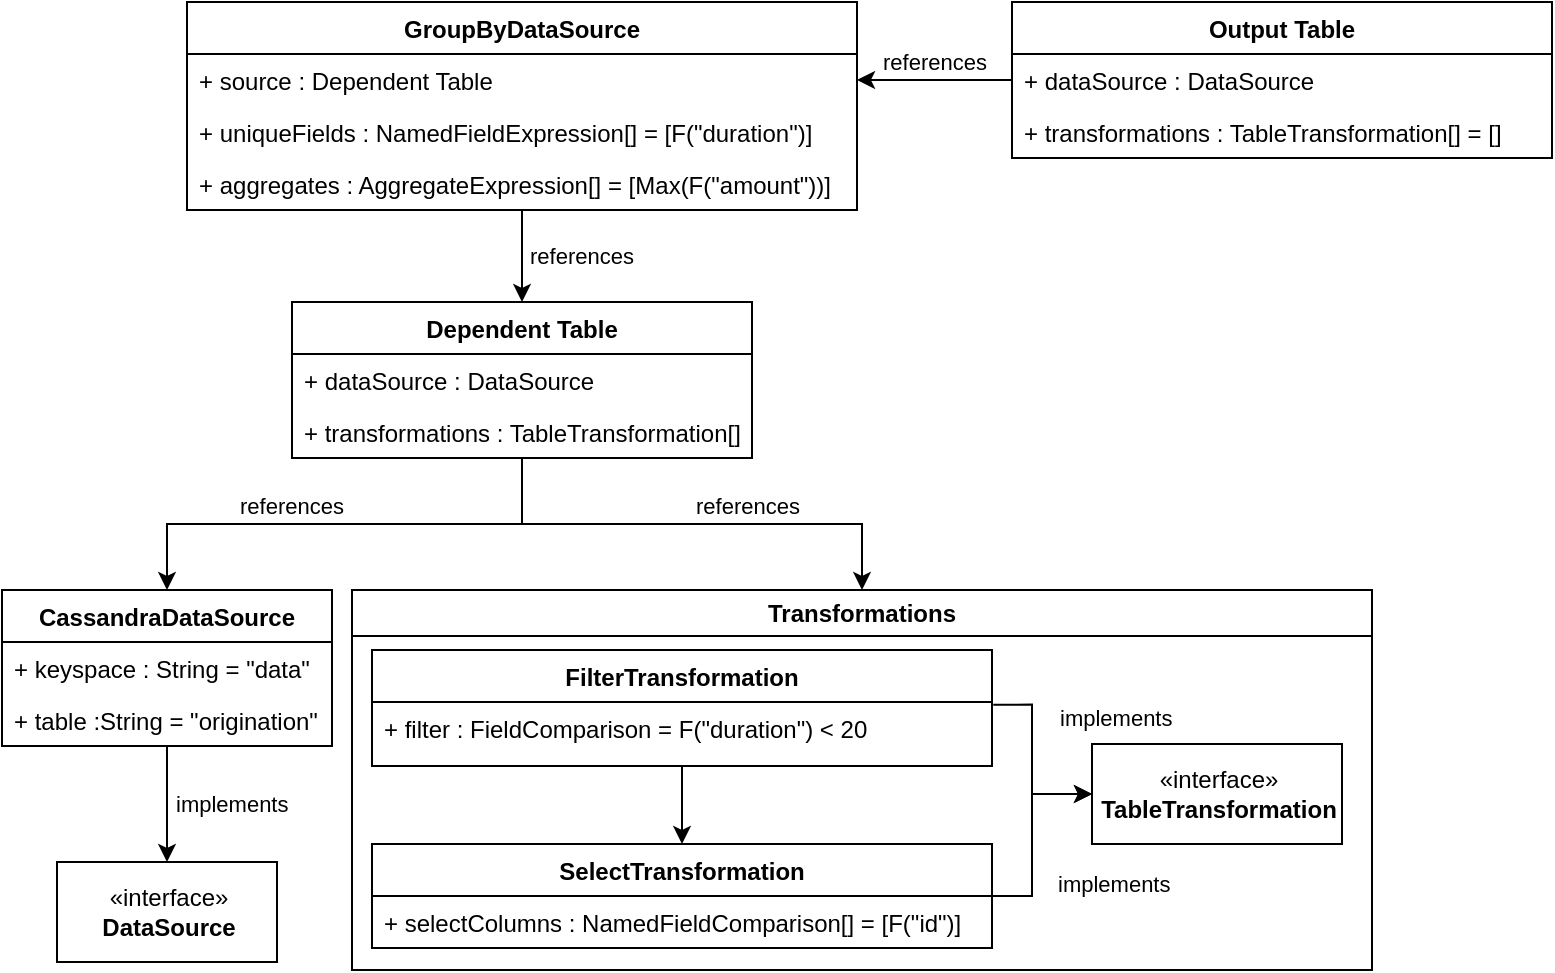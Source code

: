 <mxfile version="21.1.2" type="device">
  <diagram name="Page-1" id="KBbJDJjWDzGwug0KF9Dm">
    <mxGraphModel dx="2237" dy="2012" grid="1" gridSize="10" guides="1" tooltips="1" connect="1" arrows="1" fold="1" page="1" pageScale="1" pageWidth="827" pageHeight="1169" math="0" shadow="0">
      <root>
        <mxCell id="0" />
        <mxCell id="1" parent="0" />
        <mxCell id="lyB78FKVTqBPmmSMDDMU-1" value="references" style="edgeStyle=orthogonalEdgeStyle;rounded=0;orthogonalLoop=1;jettySize=auto;html=1;exitX=0.5;exitY=0;exitDx=0;exitDy=0;labelPosition=right;verticalLabelPosition=top;align=left;verticalAlign=bottom;endArrow=none;endFill=0;startArrow=classic;startFill=1;" parent="1" source="lyB78FKVTqBPmmSMDDMU-2" target="lyB78FKVTqBPmmSMDDMU-17" edge="1">
          <mxGeometry relative="1" as="geometry" />
        </mxCell>
        <mxCell id="lyB78FKVTqBPmmSMDDMU-2" value="Transformations" style="swimlane;whiteSpace=wrap;html=1;" parent="1" vertex="1">
          <mxGeometry x="100" y="54" width="510" height="190" as="geometry" />
        </mxCell>
        <mxCell id="lyB78FKVTqBPmmSMDDMU-3" value="«interface»&lt;br&gt;&lt;b&gt;TableTransformation&lt;/b&gt;" style="html=1;" parent="lyB78FKVTqBPmmSMDDMU-2" vertex="1">
          <mxGeometry x="370" y="77" width="125" height="50" as="geometry" />
        </mxCell>
        <mxCell id="lyB78FKVTqBPmmSMDDMU-4" value="implements" style="edgeStyle=orthogonalEdgeStyle;rounded=0;orthogonalLoop=1;jettySize=auto;html=1;exitX=1.002;exitY=0.042;exitDx=0;exitDy=0;labelPosition=right;verticalLabelPosition=top;align=left;verticalAlign=bottom;exitPerimeter=0;spacing=14;" parent="lyB78FKVTqBPmmSMDDMU-2" source="lyB78FKVTqBPmmSMDDMU-7" target="lyB78FKVTqBPmmSMDDMU-3" edge="1">
          <mxGeometry relative="1" as="geometry">
            <Array as="points">
              <mxPoint x="340" y="57" />
              <mxPoint x="340" y="102" />
            </Array>
          </mxGeometry>
        </mxCell>
        <mxCell id="lyB78FKVTqBPmmSMDDMU-5" value="" style="edgeStyle=orthogonalEdgeStyle;rounded=0;orthogonalLoop=1;jettySize=auto;html=1;entryX=0.5;entryY=0;entryDx=0;entryDy=0;" parent="lyB78FKVTqBPmmSMDDMU-2" source="lyB78FKVTqBPmmSMDDMU-6" target="lyB78FKVTqBPmmSMDDMU-9" edge="1">
          <mxGeometry relative="1" as="geometry" />
        </mxCell>
        <mxCell id="lyB78FKVTqBPmmSMDDMU-6" value="FilterTransformation" style="swimlane;fontStyle=1;childLayout=stackLayout;horizontal=1;startSize=26;fillColor=none;horizontalStack=0;resizeParent=1;resizeParentMax=0;resizeLast=0;collapsible=1;marginBottom=0;" parent="lyB78FKVTqBPmmSMDDMU-2" vertex="1">
          <mxGeometry x="10" y="30" width="310" height="58" as="geometry" />
        </mxCell>
        <mxCell id="lyB78FKVTqBPmmSMDDMU-7" value="+ filter : FieldComparison = F(&quot;duration&quot;) &lt; 20" style="text;strokeColor=none;fillColor=none;align=left;verticalAlign=top;spacingLeft=4;spacingRight=4;overflow=hidden;rotatable=0;points=[[0,0.5],[1,0.5]];portConstraint=eastwest;" parent="lyB78FKVTqBPmmSMDDMU-6" vertex="1">
          <mxGeometry y="26" width="310" height="32" as="geometry" />
        </mxCell>
        <mxCell id="lyB78FKVTqBPmmSMDDMU-8" value="implements" style="edgeStyle=orthogonalEdgeStyle;rounded=0;orthogonalLoop=1;jettySize=auto;html=1;entryX=0;entryY=0.5;entryDx=0;entryDy=0;labelPosition=right;verticalLabelPosition=bottom;align=left;verticalAlign=top;spacing=13;" parent="lyB78FKVTqBPmmSMDDMU-2" source="lyB78FKVTqBPmmSMDDMU-9" target="lyB78FKVTqBPmmSMDDMU-3" edge="1">
          <mxGeometry relative="1" as="geometry">
            <Array as="points">
              <mxPoint x="340" y="153" />
              <mxPoint x="340" y="102" />
            </Array>
          </mxGeometry>
        </mxCell>
        <mxCell id="lyB78FKVTqBPmmSMDDMU-9" value="SelectTransformation" style="swimlane;fontStyle=1;childLayout=stackLayout;horizontal=1;startSize=26;fillColor=none;horizontalStack=0;resizeParent=1;resizeParentMax=0;resizeLast=0;collapsible=1;marginBottom=0;" parent="lyB78FKVTqBPmmSMDDMU-2" vertex="1">
          <mxGeometry x="10" y="127" width="310" height="52" as="geometry" />
        </mxCell>
        <mxCell id="lyB78FKVTqBPmmSMDDMU-10" value="+ selectColumns : NamedFieldComparison[] = [F(&quot;id&quot;)]" style="text;strokeColor=none;fillColor=none;align=left;verticalAlign=top;spacingLeft=4;spacingRight=4;overflow=hidden;rotatable=0;points=[[0,0.5],[1,0.5]];portConstraint=eastwest;" parent="lyB78FKVTqBPmmSMDDMU-9" vertex="1">
          <mxGeometry y="26" width="310" height="26" as="geometry" />
        </mxCell>
        <mxCell id="lyB78FKVTqBPmmSMDDMU-11" value="«interface»&lt;br&gt;&lt;b&gt;DataSource&lt;/b&gt;" style="html=1;" parent="1" vertex="1">
          <mxGeometry x="-47.5" y="190" width="110" height="50" as="geometry" />
        </mxCell>
        <mxCell id="lyB78FKVTqBPmmSMDDMU-12" value="references" style="edgeStyle=orthogonalEdgeStyle;rounded=0;orthogonalLoop=1;jettySize=auto;html=1;exitX=0.5;exitY=0;exitDx=0;exitDy=0;labelPosition=left;verticalLabelPosition=top;align=right;verticalAlign=bottom;endArrow=none;endFill=0;startArrow=classic;startFill=1;" parent="1" source="lyB78FKVTqBPmmSMDDMU-13" target="lyB78FKVTqBPmmSMDDMU-17" edge="1">
          <mxGeometry relative="1" as="geometry" />
        </mxCell>
        <mxCell id="lyB78FKVTqBPmmSMDDMU-13" value="CassandraDataSource" style="swimlane;fontStyle=1;childLayout=stackLayout;horizontal=1;startSize=26;fillColor=none;horizontalStack=0;resizeParent=1;resizeParentMax=0;resizeLast=0;collapsible=1;marginBottom=0;" parent="1" vertex="1">
          <mxGeometry x="-75" y="54" width="165" height="78" as="geometry" />
        </mxCell>
        <mxCell id="lyB78FKVTqBPmmSMDDMU-14" value="+ keyspace : String = &quot;data&quot;" style="text;strokeColor=none;fillColor=none;align=left;verticalAlign=top;spacingLeft=4;spacingRight=4;overflow=hidden;rotatable=0;points=[[0,0.5],[1,0.5]];portConstraint=eastwest;" parent="lyB78FKVTqBPmmSMDDMU-13" vertex="1">
          <mxGeometry y="26" width="165" height="26" as="geometry" />
        </mxCell>
        <mxCell id="lyB78FKVTqBPmmSMDDMU-15" value="+ table :String = &quot;origination&quot;" style="text;strokeColor=none;fillColor=none;align=left;verticalAlign=top;spacingLeft=4;spacingRight=4;overflow=hidden;rotatable=0;points=[[0,0.5],[1,0.5]];portConstraint=eastwest;" parent="lyB78FKVTqBPmmSMDDMU-13" vertex="1">
          <mxGeometry y="52" width="165" height="26" as="geometry" />
        </mxCell>
        <mxCell id="lyB78FKVTqBPmmSMDDMU-16" value="implements" style="edgeStyle=orthogonalEdgeStyle;rounded=0;orthogonalLoop=1;jettySize=auto;html=1;labelPosition=right;verticalLabelPosition=middle;align=left;verticalAlign=middle;spacing=4;" parent="1" source="lyB78FKVTqBPmmSMDDMU-13" target="lyB78FKVTqBPmmSMDDMU-11" edge="1">
          <mxGeometry relative="1" as="geometry">
            <mxPoint x="-35" y="210" as="sourcePoint" />
          </mxGeometry>
        </mxCell>
        <mxCell id="lyB78FKVTqBPmmSMDDMU-17" value="Dependent Table" style="swimlane;fontStyle=1;childLayout=stackLayout;horizontal=1;startSize=26;fillColor=none;horizontalStack=0;resizeParent=1;resizeParentMax=0;resizeLast=0;collapsible=1;marginBottom=0;" parent="1" vertex="1">
          <mxGeometry x="70" y="-90" width="230" height="78" as="geometry" />
        </mxCell>
        <mxCell id="lyB78FKVTqBPmmSMDDMU-18" value="+ dataSource : DataSource" style="text;strokeColor=none;fillColor=none;align=left;verticalAlign=top;spacingLeft=4;spacingRight=4;overflow=hidden;rotatable=0;points=[[0,0.5],[1,0.5]];portConstraint=eastwest;" parent="lyB78FKVTqBPmmSMDDMU-17" vertex="1">
          <mxGeometry y="26" width="230" height="26" as="geometry" />
        </mxCell>
        <mxCell id="lyB78FKVTqBPmmSMDDMU-19" value="+ transformations : TableTransformation[]" style="text;strokeColor=none;fillColor=none;align=left;verticalAlign=top;spacingLeft=4;spacingRight=4;overflow=hidden;rotatable=0;points=[[0,0.5],[1,0.5]];portConstraint=eastwest;" parent="lyB78FKVTqBPmmSMDDMU-17" vertex="1">
          <mxGeometry y="52" width="230" height="26" as="geometry" />
        </mxCell>
        <mxCell id="lyB78FKVTqBPmmSMDDMU-28" value="references" style="edgeStyle=orthogonalEdgeStyle;rounded=0;orthogonalLoop=1;jettySize=auto;html=1;entryX=0.5;entryY=0;entryDx=0;entryDy=0;labelPosition=right;verticalLabelPosition=middle;align=left;verticalAlign=middle;spacing=4;" parent="1" source="lyB78FKVTqBPmmSMDDMU-20" target="lyB78FKVTqBPmmSMDDMU-17" edge="1">
          <mxGeometry relative="1" as="geometry">
            <mxPoint as="offset" />
          </mxGeometry>
        </mxCell>
        <mxCell id="lyB78FKVTqBPmmSMDDMU-20" value="GroupByDataSource" style="swimlane;fontStyle=1;childLayout=stackLayout;horizontal=1;startSize=26;fillColor=none;horizontalStack=0;resizeParent=1;resizeParentMax=0;resizeLast=0;collapsible=1;marginBottom=0;" parent="1" vertex="1">
          <mxGeometry x="17.5" y="-240" width="335" height="104" as="geometry" />
        </mxCell>
        <mxCell id="lyB78FKVTqBPmmSMDDMU-21" value="+ source : Dependent Table" style="text;strokeColor=none;fillColor=none;align=left;verticalAlign=top;spacingLeft=4;spacingRight=4;overflow=hidden;rotatable=0;points=[[0,0.5],[1,0.5]];portConstraint=eastwest;" parent="lyB78FKVTqBPmmSMDDMU-20" vertex="1">
          <mxGeometry y="26" width="335" height="26" as="geometry" />
        </mxCell>
        <mxCell id="lyB78FKVTqBPmmSMDDMU-22" value="+ uniqueFields : NamedFieldExpression[] = [F(&quot;duration&quot;)]" style="text;strokeColor=none;fillColor=none;align=left;verticalAlign=top;spacingLeft=4;spacingRight=4;overflow=hidden;rotatable=0;points=[[0,0.5],[1,0.5]];portConstraint=eastwest;" parent="lyB78FKVTqBPmmSMDDMU-20" vertex="1">
          <mxGeometry y="52" width="335" height="26" as="geometry" />
        </mxCell>
        <mxCell id="lyB78FKVTqBPmmSMDDMU-27" value="+ aggregates : AggregateExpression[] = [Max(F(&quot;amount&quot;))]" style="text;strokeColor=none;fillColor=none;align=left;verticalAlign=top;spacingLeft=4;spacingRight=4;overflow=hidden;rotatable=0;points=[[0,0.5],[1,0.5]];portConstraint=eastwest;" parent="lyB78FKVTqBPmmSMDDMU-20" vertex="1">
          <mxGeometry y="78" width="335" height="26" as="geometry" />
        </mxCell>
        <mxCell id="lyB78FKVTqBPmmSMDDMU-23" value="Output Table" style="swimlane;fontStyle=1;childLayout=stackLayout;horizontal=1;startSize=26;fillColor=none;horizontalStack=0;resizeParent=1;resizeParentMax=0;resizeLast=0;collapsible=1;marginBottom=0;" parent="1" vertex="1">
          <mxGeometry x="430" y="-240" width="270" height="78" as="geometry" />
        </mxCell>
        <mxCell id="lyB78FKVTqBPmmSMDDMU-24" value="+ dataSource : DataSource" style="text;strokeColor=none;fillColor=none;align=left;verticalAlign=top;spacingLeft=4;spacingRight=4;overflow=hidden;rotatable=0;points=[[0,0.5],[1,0.5]];portConstraint=eastwest;" parent="lyB78FKVTqBPmmSMDDMU-23" vertex="1">
          <mxGeometry y="26" width="270" height="26" as="geometry" />
        </mxCell>
        <mxCell id="lyB78FKVTqBPmmSMDDMU-25" value="+ transformations : TableTransformation[] = []" style="text;strokeColor=none;fillColor=none;align=left;verticalAlign=top;spacingLeft=4;spacingRight=4;overflow=hidden;rotatable=0;points=[[0,0.5],[1,0.5]];portConstraint=eastwest;" parent="lyB78FKVTqBPmmSMDDMU-23" vertex="1">
          <mxGeometry y="52" width="270" height="26" as="geometry" />
        </mxCell>
        <mxCell id="lyB78FKVTqBPmmSMDDMU-26" value="references" style="edgeStyle=orthogonalEdgeStyle;rounded=0;orthogonalLoop=1;jettySize=auto;html=1;exitX=0;exitY=0.5;exitDx=0;exitDy=0;entryX=1;entryY=0.5;entryDx=0;entryDy=0;labelPosition=center;verticalLabelPosition=top;align=center;verticalAlign=bottom;" parent="1" source="lyB78FKVTqBPmmSMDDMU-24" target="lyB78FKVTqBPmmSMDDMU-21" edge="1">
          <mxGeometry relative="1" as="geometry" />
        </mxCell>
      </root>
    </mxGraphModel>
  </diagram>
</mxfile>
